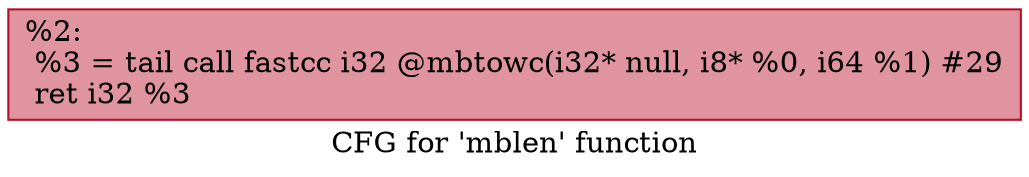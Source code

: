 digraph "CFG for 'mblen' function" {
	label="CFG for 'mblen' function";

	Node0x18c4520 [shape=record,color="#b70d28ff", style=filled, fillcolor="#b70d2870",label="{%2:\l  %3 = tail call fastcc i32 @mbtowc(i32* null, i8* %0, i64 %1) #29\l  ret i32 %3\l}"];
}
